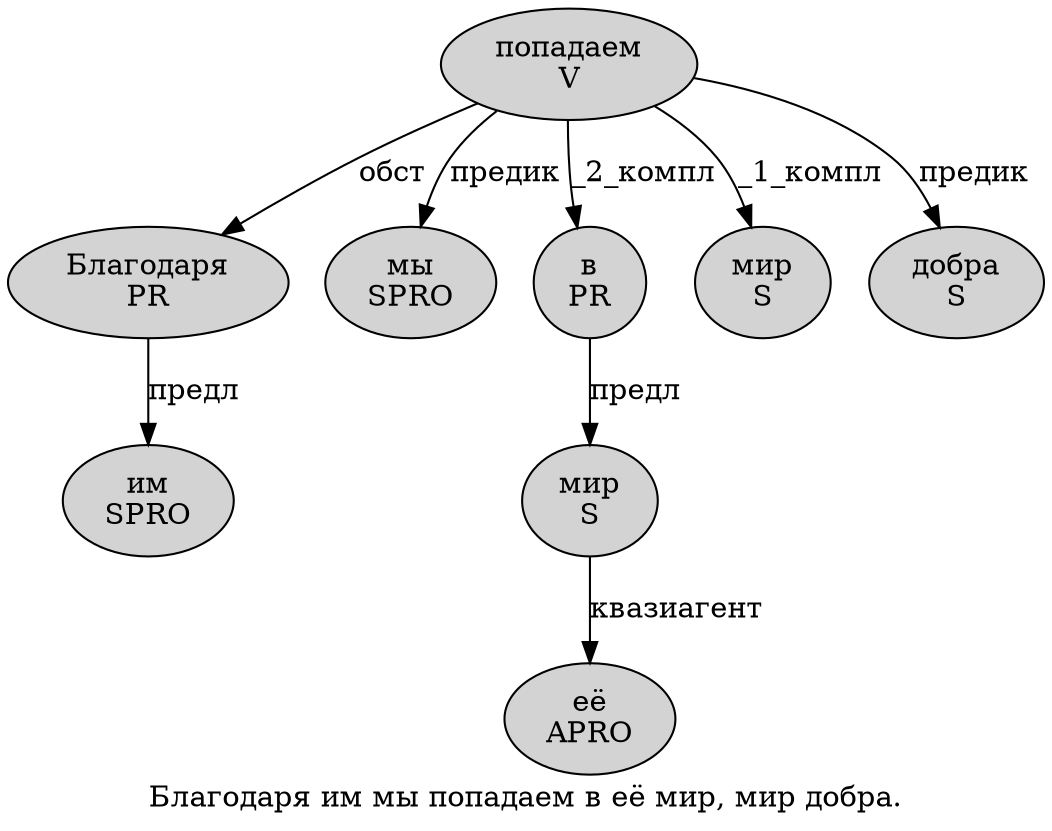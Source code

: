 digraph SENTENCE_1482 {
	graph [label="Благодаря им мы попадаем в её мир, мир добра."]
	node [style=filled]
		0 [label="Благодаря
PR" color="" fillcolor=lightgray penwidth=1 shape=ellipse]
		1 [label="им
SPRO" color="" fillcolor=lightgray penwidth=1 shape=ellipse]
		2 [label="мы
SPRO" color="" fillcolor=lightgray penwidth=1 shape=ellipse]
		3 [label="попадаем
V" color="" fillcolor=lightgray penwidth=1 shape=ellipse]
		4 [label="в
PR" color="" fillcolor=lightgray penwidth=1 shape=ellipse]
		5 [label="её
APRO" color="" fillcolor=lightgray penwidth=1 shape=ellipse]
		6 [label="мир
S" color="" fillcolor=lightgray penwidth=1 shape=ellipse]
		8 [label="мир
S" color="" fillcolor=lightgray penwidth=1 shape=ellipse]
		9 [label="добра
S" color="" fillcolor=lightgray penwidth=1 shape=ellipse]
			0 -> 1 [label="предл"]
			4 -> 6 [label="предл"]
			6 -> 5 [label="квазиагент"]
			3 -> 0 [label="обст"]
			3 -> 2 [label="предик"]
			3 -> 4 [label="_2_компл"]
			3 -> 8 [label="_1_компл"]
			3 -> 9 [label="предик"]
}
